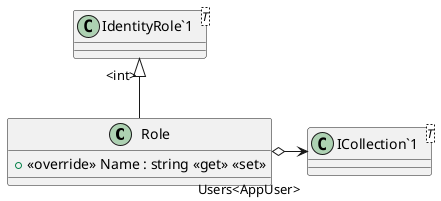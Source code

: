 @startuml
class Role {
    + <<override>> Name : string <<get>> <<set>>
}
class "IdentityRole`1"<T> {
}
class "ICollection`1"<T> {
}
"IdentityRole`1" "<int>" <|-- Role
Role o-> "Users<AppUser>" "ICollection`1"
@enduml
